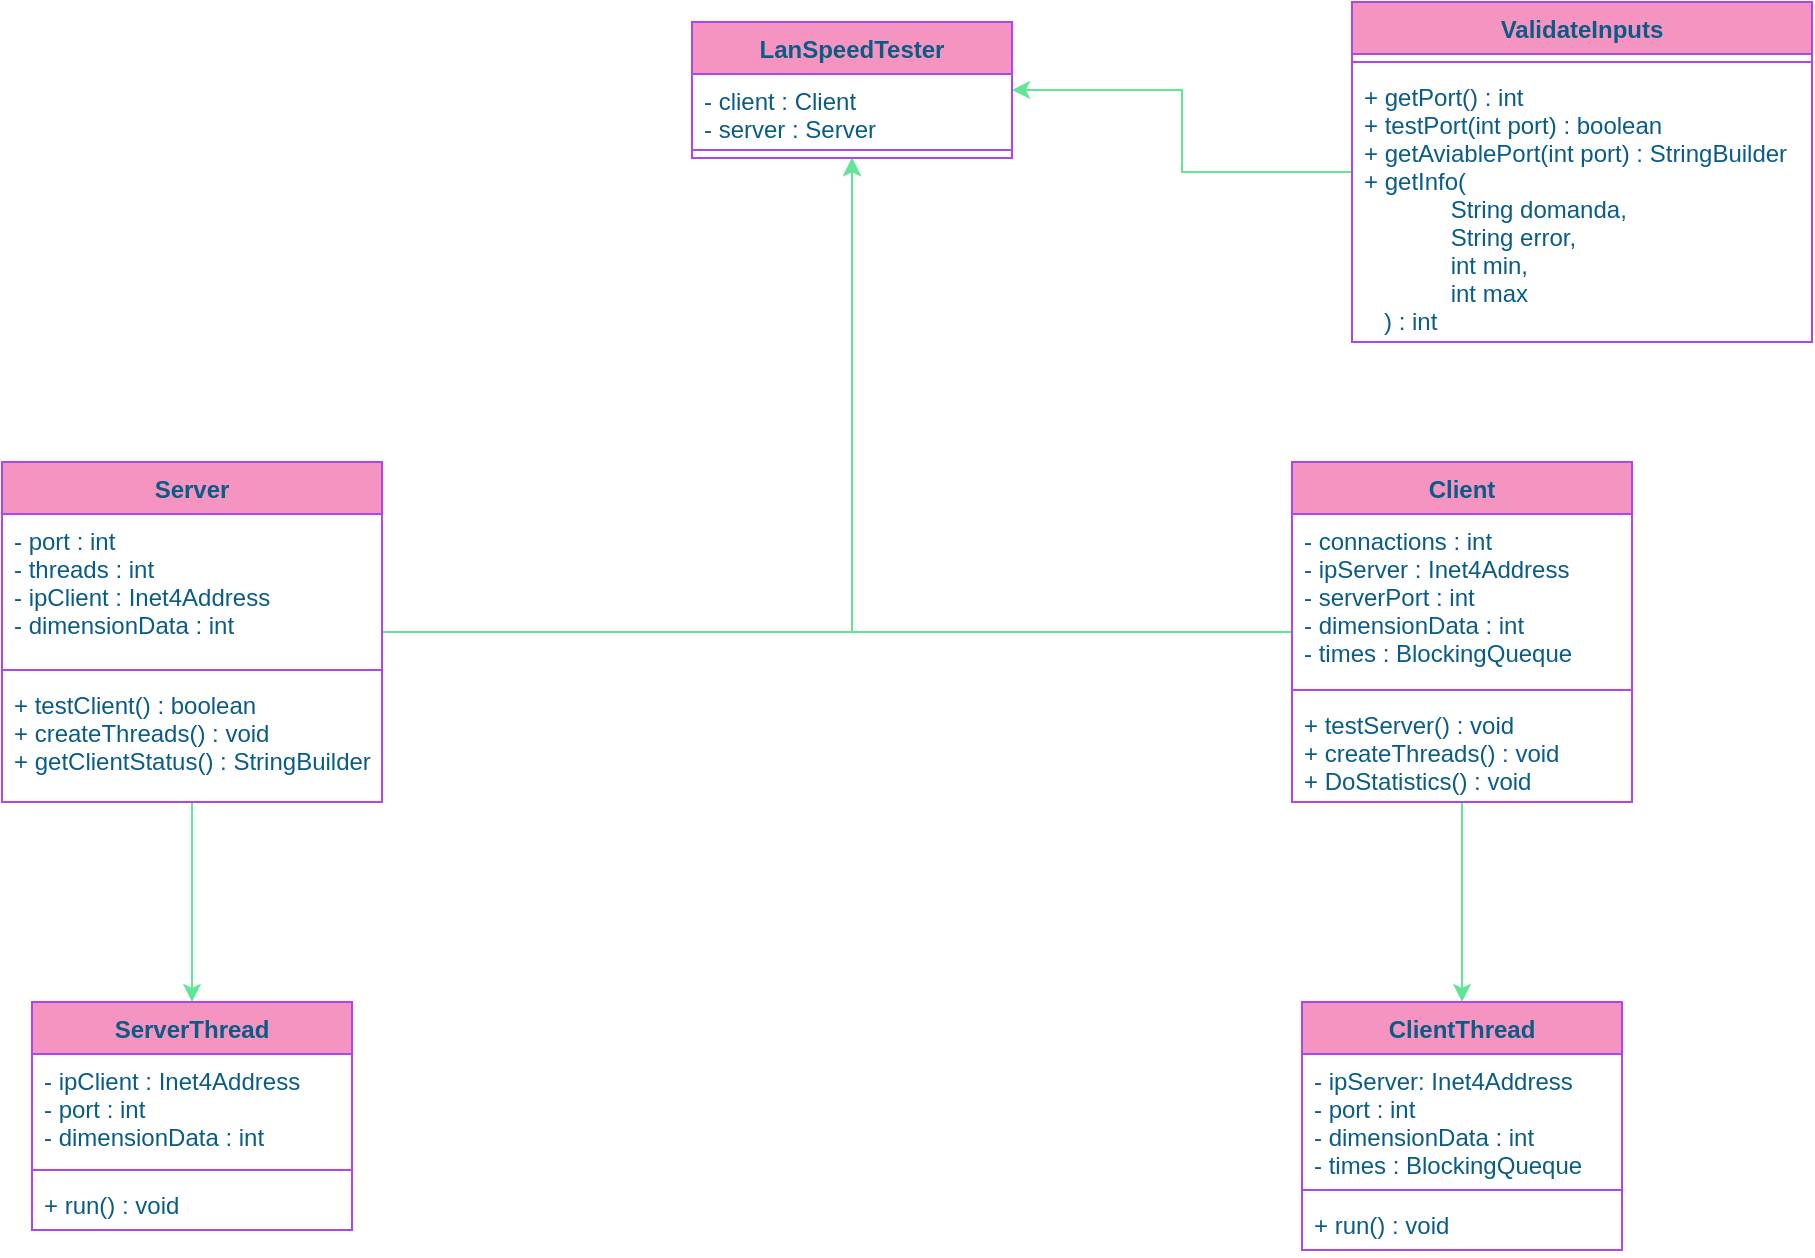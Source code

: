 <mxfile version="13.8.1" type="device"><diagram id="wONM661Mecov26l0RWOf" name="Page-1"><mxGraphModel dx="1422" dy="762" grid="1" gridSize="10" guides="1" tooltips="1" connect="1" arrows="1" fold="1" page="1" pageScale="1" pageWidth="1169" pageHeight="827" background="#ffffff" math="0" shadow="0"><root><mxCell id="0"/><mxCell id="1" parent="0"/><mxCell id="NMIyuAIctvQJs5LcxQHu-56" style="edgeStyle=orthogonalEdgeStyle;rounded=0;orthogonalLoop=1;jettySize=auto;html=1;strokeColor=#60E696;fontColor=#095C86;" parent="1" source="NMIyuAIctvQJs5LcxQHu-7" target="NMIyuAIctvQJs5LcxQHu-36" edge="1"><mxGeometry relative="1" as="geometry"/></mxCell><mxCell id="NMIyuAIctvQJs5LcxQHu-57" style="edgeStyle=orthogonalEdgeStyle;rounded=0;orthogonalLoop=1;jettySize=auto;html=1;entryX=0.5;entryY=0;entryDx=0;entryDy=0;strokeColor=#60E696;fontColor=#095C86;" parent="1" source="NMIyuAIctvQJs5LcxQHu-32" target="NMIyuAIctvQJs5LcxQHu-40" edge="1"><mxGeometry relative="1" as="geometry"/></mxCell><mxCell id="NMIyuAIctvQJs5LcxQHu-63" style="edgeStyle=orthogonalEdgeStyle;rounded=0;orthogonalLoop=1;jettySize=auto;html=1;strokeColor=#60E696;fontColor=#095C86;" parent="1" source="NMIyuAIctvQJs5LcxQHu-7" target="NMIyuAIctvQJs5LcxQHu-59" edge="1"><mxGeometry relative="1" as="geometry"/></mxCell><mxCell id="NMIyuAIctvQJs5LcxQHu-64" style="edgeStyle=orthogonalEdgeStyle;rounded=0;orthogonalLoop=1;jettySize=auto;html=1;strokeColor=#60E696;fontColor=#095C86;" parent="1" source="NMIyuAIctvQJs5LcxQHu-32" target="NMIyuAIctvQJs5LcxQHu-59" edge="1"><mxGeometry relative="1" as="geometry"/></mxCell><mxCell id="NMIyuAIctvQJs5LcxQHu-32" value="Client" style="swimlane;fontStyle=1;align=center;verticalAlign=top;childLayout=stackLayout;horizontal=1;startSize=26;horizontalStack=0;resizeParent=1;resizeParentMax=0;resizeLast=0;collapsible=1;marginBottom=0;fillColor=#F694C1;strokeColor=#AF45ED;fontColor=#095C86;" parent="1" vertex="1"><mxGeometry x="780" y="280" width="170" height="170" as="geometry"/></mxCell><mxCell id="NMIyuAIctvQJs5LcxQHu-33" value="- connactions : int&#10;- ipServer : Inet4Address&#10;- serverPort : int&#10;- dimensionData : int&#10;- times : BlockingQueque" style="text;strokeColor=none;fillColor=none;align=left;verticalAlign=top;spacingLeft=4;spacingRight=4;overflow=hidden;rotatable=0;points=[[0,0.5],[1,0.5]];portConstraint=eastwest;fontColor=#095C86;" parent="NMIyuAIctvQJs5LcxQHu-32" vertex="1"><mxGeometry y="26" width="170" height="84" as="geometry"/></mxCell><mxCell id="NMIyuAIctvQJs5LcxQHu-34" value="" style="line;strokeWidth=1;fillColor=none;align=left;verticalAlign=middle;spacingTop=-1;spacingLeft=3;spacingRight=3;rotatable=0;labelPosition=right;points=[];portConstraint=eastwest;strokeColor=#AF45ED;fontColor=#095C86;" parent="NMIyuAIctvQJs5LcxQHu-32" vertex="1"><mxGeometry y="110" width="170" height="8" as="geometry"/></mxCell><mxCell id="NMIyuAIctvQJs5LcxQHu-35" value="+ testServer() : void&#10;+ createThreads() : void&#10;+ DoStatistics() : void" style="text;strokeColor=none;fillColor=none;align=left;verticalAlign=top;spacingLeft=4;spacingRight=4;overflow=hidden;rotatable=0;points=[[0,0.5],[1,0.5]];portConstraint=eastwest;fontColor=#095C86;" parent="NMIyuAIctvQJs5LcxQHu-32" vertex="1"><mxGeometry y="118" width="170" height="52" as="geometry"/></mxCell><mxCell id="NMIyuAIctvQJs5LcxQHu-40" value="ClientThread" style="swimlane;fontStyle=1;align=center;verticalAlign=top;childLayout=stackLayout;horizontal=1;startSize=26;horizontalStack=0;resizeParent=1;resizeParentMax=0;resizeLast=0;collapsible=1;marginBottom=0;fillColor=#F694C1;strokeColor=#AF45ED;fontColor=#095C86;" parent="1" vertex="1"><mxGeometry x="785" y="550" width="160" height="124" as="geometry"/></mxCell><mxCell id="NMIyuAIctvQJs5LcxQHu-41" value="- ipServer: Inet4Address&#10;- port : int&#10;- dimensionData : int&#10;- times : BlockingQueque" style="text;strokeColor=none;fillColor=none;align=left;verticalAlign=top;spacingLeft=4;spacingRight=4;overflow=hidden;rotatable=0;points=[[0,0.5],[1,0.5]];portConstraint=eastwest;fontColor=#095C86;" parent="NMIyuAIctvQJs5LcxQHu-40" vertex="1"><mxGeometry y="26" width="160" height="64" as="geometry"/></mxCell><mxCell id="NMIyuAIctvQJs5LcxQHu-42" value="" style="line;strokeWidth=1;fillColor=none;align=left;verticalAlign=middle;spacingTop=-1;spacingLeft=3;spacingRight=3;rotatable=0;labelPosition=right;points=[];portConstraint=eastwest;strokeColor=#AF45ED;fontColor=#095C86;" parent="NMIyuAIctvQJs5LcxQHu-40" vertex="1"><mxGeometry y="90" width="160" height="8" as="geometry"/></mxCell><mxCell id="NMIyuAIctvQJs5LcxQHu-43" value="+ run() : void" style="text;strokeColor=none;fillColor=none;align=left;verticalAlign=top;spacingLeft=4;spacingRight=4;overflow=hidden;rotatable=0;points=[[0,0.5],[1,0.5]];portConstraint=eastwest;fontColor=#095C86;" parent="NMIyuAIctvQJs5LcxQHu-40" vertex="1"><mxGeometry y="98" width="160" height="26" as="geometry"/></mxCell><mxCell id="NMIyuAIctvQJs5LcxQHu-36" value="ServerThread" style="swimlane;fontStyle=1;align=center;verticalAlign=top;childLayout=stackLayout;horizontal=1;startSize=26;horizontalStack=0;resizeParent=1;resizeParentMax=0;resizeLast=0;collapsible=1;marginBottom=0;fillColor=#F694C1;strokeColor=#AF45ED;fontColor=#095C86;" parent="1" vertex="1"><mxGeometry x="150" y="550" width="160" height="114" as="geometry"/></mxCell><mxCell id="NMIyuAIctvQJs5LcxQHu-37" value="- ipClient : Inet4Address&#10;- port : int&#10;- dimensionData : int" style="text;strokeColor=none;fillColor=none;align=left;verticalAlign=top;spacingLeft=4;spacingRight=4;overflow=hidden;rotatable=0;points=[[0,0.5],[1,0.5]];portConstraint=eastwest;fontColor=#095C86;" parent="NMIyuAIctvQJs5LcxQHu-36" vertex="1"><mxGeometry y="26" width="160" height="54" as="geometry"/></mxCell><mxCell id="NMIyuAIctvQJs5LcxQHu-38" value="" style="line;strokeWidth=1;fillColor=none;align=left;verticalAlign=middle;spacingTop=-1;spacingLeft=3;spacingRight=3;rotatable=0;labelPosition=right;points=[];portConstraint=eastwest;strokeColor=#AF45ED;fontColor=#095C86;" parent="NMIyuAIctvQJs5LcxQHu-36" vertex="1"><mxGeometry y="80" width="160" height="8" as="geometry"/></mxCell><mxCell id="NMIyuAIctvQJs5LcxQHu-39" value="+ run() : void" style="text;strokeColor=none;fillColor=none;align=left;verticalAlign=top;spacingLeft=4;spacingRight=4;overflow=hidden;rotatable=0;points=[[0,0.5],[1,0.5]];portConstraint=eastwest;fontColor=#095C86;" parent="NMIyuAIctvQJs5LcxQHu-36" vertex="1"><mxGeometry y="88" width="160" height="26" as="geometry"/></mxCell><mxCell id="NMIyuAIctvQJs5LcxQHu-65" style="edgeStyle=orthogonalEdgeStyle;rounded=0;orthogonalLoop=1;jettySize=auto;html=1;strokeColor=#60E696;fontColor=#095C86;" parent="1" source="NMIyuAIctvQJs5LcxQHu-48" target="NMIyuAIctvQJs5LcxQHu-59" edge="1"><mxGeometry relative="1" as="geometry"/></mxCell><mxCell id="NMIyuAIctvQJs5LcxQHu-48" value="ValidateInputs" style="swimlane;fontStyle=1;align=center;verticalAlign=top;childLayout=stackLayout;horizontal=1;startSize=26;horizontalStack=0;resizeParent=1;resizeParentMax=0;resizeLast=0;collapsible=1;marginBottom=0;fillColor=#F694C1;strokeColor=#AF45ED;fontColor=#095C86;" parent="1" vertex="1"><mxGeometry x="810" y="50" width="230" height="170" as="geometry"/></mxCell><mxCell id="NMIyuAIctvQJs5LcxQHu-50" value="" style="line;strokeWidth=1;fillColor=none;align=left;verticalAlign=middle;spacingTop=-1;spacingLeft=3;spacingRight=3;rotatable=0;labelPosition=right;points=[];portConstraint=eastwest;strokeColor=#AF45ED;fontColor=#095C86;" parent="NMIyuAIctvQJs5LcxQHu-48" vertex="1"><mxGeometry y="26" width="230" height="8" as="geometry"/></mxCell><mxCell id="NMIyuAIctvQJs5LcxQHu-51" value="+ getPort() : int&#10;+ testPort(int port) : boolean&#10;+ getAviablePort(int port) : StringBuilder&#10;+ getInfo(&#10;             String domanda, &#10;             String error, &#10;             int min,&#10;             int max&#10;   ) : int" style="text;strokeColor=none;fillColor=none;align=left;verticalAlign=top;spacingLeft=4;spacingRight=4;overflow=hidden;rotatable=0;points=[[0,0.5],[1,0.5]];portConstraint=eastwest;fontColor=#095C86;" parent="NMIyuAIctvQJs5LcxQHu-48" vertex="1"><mxGeometry y="34" width="230" height="136" as="geometry"/></mxCell><mxCell id="NMIyuAIctvQJs5LcxQHu-59" value="LanSpeedTester" style="swimlane;fontStyle=1;align=center;verticalAlign=top;childLayout=stackLayout;horizontal=1;startSize=26;horizontalStack=0;resizeParent=1;resizeParentMax=0;resizeLast=0;collapsible=1;marginBottom=0;fillColor=#F694C1;strokeColor=#AF45ED;fontColor=#095C86;" parent="1" vertex="1"><mxGeometry x="480" y="60" width="160" height="68" as="geometry"/></mxCell><mxCell id="NMIyuAIctvQJs5LcxQHu-60" value="- client : Client&#10;- server : Server" style="text;strokeColor=none;fillColor=none;align=left;verticalAlign=top;spacingLeft=4;spacingRight=4;overflow=hidden;rotatable=0;points=[[0,0.5],[1,0.5]];portConstraint=eastwest;fontColor=#095C86;" parent="NMIyuAIctvQJs5LcxQHu-59" vertex="1"><mxGeometry y="26" width="160" height="34" as="geometry"/></mxCell><mxCell id="NMIyuAIctvQJs5LcxQHu-61" value="" style="line;strokeWidth=1;fillColor=none;align=left;verticalAlign=middle;spacingTop=-1;spacingLeft=3;spacingRight=3;rotatable=0;labelPosition=right;points=[];portConstraint=eastwest;strokeColor=#AF45ED;fontColor=#095C86;" parent="NMIyuAIctvQJs5LcxQHu-59" vertex="1"><mxGeometry y="60" width="160" height="8" as="geometry"/></mxCell><mxCell id="NMIyuAIctvQJs5LcxQHu-7" value="Server" style="swimlane;fontStyle=1;align=center;verticalAlign=top;childLayout=stackLayout;horizontal=1;startSize=26;horizontalStack=0;resizeParent=1;resizeParentMax=0;resizeLast=0;collapsible=1;marginBottom=0;fillColor=#F694C1;strokeColor=#AF45ED;fontColor=#095C86;" parent="1" vertex="1"><mxGeometry x="135" y="280" width="190" height="170" as="geometry"><mxRectangle x="100" y="160" width="70" height="26" as="alternateBounds"/></mxGeometry></mxCell><mxCell id="NMIyuAIctvQJs5LcxQHu-8" value="- port : int&#10;- threads : int&#10;- ipClient : Inet4Address&#10;- dimensionData : int" style="text;strokeColor=none;fillColor=none;align=left;verticalAlign=top;spacingLeft=4;spacingRight=4;overflow=hidden;rotatable=0;points=[[0,0.5],[1,0.5]];portConstraint=eastwest;fontColor=#095C86;" parent="NMIyuAIctvQJs5LcxQHu-7" vertex="1"><mxGeometry y="26" width="190" height="74" as="geometry"/></mxCell><mxCell id="NMIyuAIctvQJs5LcxQHu-9" value="" style="line;strokeWidth=1;fillColor=none;align=left;verticalAlign=middle;spacingTop=-1;spacingLeft=3;spacingRight=3;rotatable=0;labelPosition=right;points=[];portConstraint=eastwest;strokeColor=#AF45ED;fontColor=#095C86;" parent="NMIyuAIctvQJs5LcxQHu-7" vertex="1"><mxGeometry y="100" width="190" height="8" as="geometry"/></mxCell><mxCell id="NMIyuAIctvQJs5LcxQHu-10" value="+ testClient() : boolean&#10;+ createThreads() : void&#10;+ getClientStatus() : StringBuilder" style="text;strokeColor=none;fillColor=none;align=left;verticalAlign=top;spacingLeft=4;spacingRight=4;overflow=hidden;rotatable=0;points=[[0,0.5],[1,0.5]];portConstraint=eastwest;fontColor=#095C86;" parent="NMIyuAIctvQJs5LcxQHu-7" vertex="1"><mxGeometry y="108" width="190" height="62" as="geometry"/></mxCell></root></mxGraphModel></diagram></mxfile>